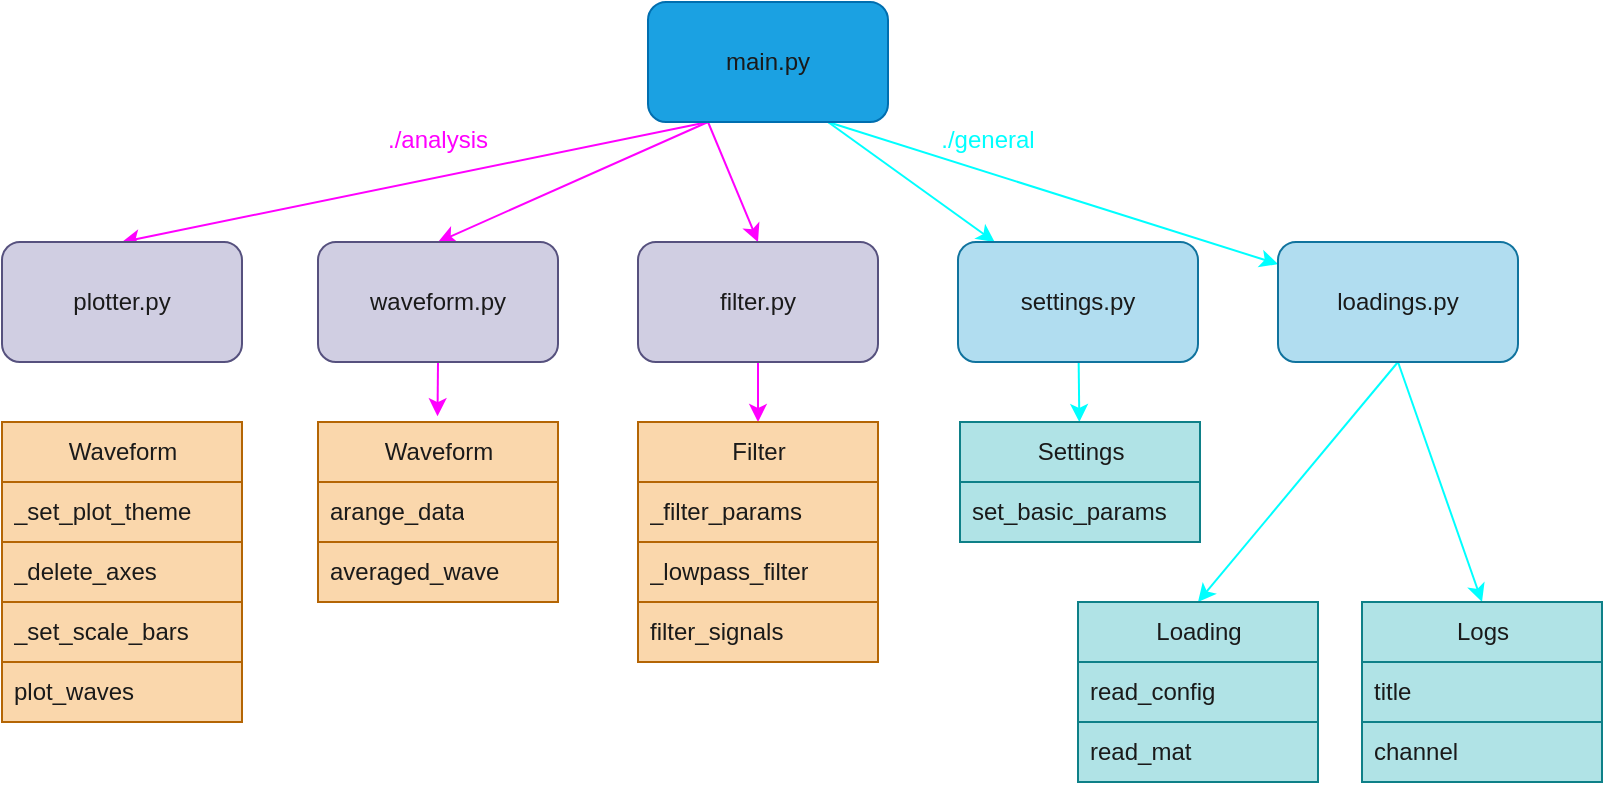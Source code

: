 <mxfile>
    <diagram id="C5RBs43oDa-KdzZeNtuy" name="Page-1">
        <mxGraphModel dx="1109" dy="593" grid="1" gridSize="10" guides="1" tooltips="1" connect="1" arrows="1" fold="1" page="1" pageScale="1" pageWidth="827" pageHeight="1169" math="0" shadow="0">
            <root>
                <mxCell id="WIyWlLk6GJQsqaUBKTNV-0"/>
                <mxCell id="WIyWlLk6GJQsqaUBKTNV-1" parent="WIyWlLk6GJQsqaUBKTNV-0"/>
                <mxCell id="8" value="" style="edgeStyle=none;html=1;fontColor=#1A1A1A;exitX=0.75;exitY=1;exitDx=0;exitDy=0;strokeColor=#00FFFF;" parent="WIyWlLk6GJQsqaUBKTNV-1" source="1" target="4" edge="1">
                    <mxGeometry relative="1" as="geometry"/>
                </mxCell>
                <mxCell id="10" value="" style="edgeStyle=none;html=1;fontColor=#1A1A1A;exitX=0.75;exitY=1;exitDx=0;exitDy=0;strokeColor=#00FFFF;" parent="WIyWlLk6GJQsqaUBKTNV-1" source="1" target="9" edge="1">
                    <mxGeometry relative="1" as="geometry"/>
                </mxCell>
                <mxCell id="48" style="edgeStyle=none;html=1;exitX=0.25;exitY=1;exitDx=0;exitDy=0;entryX=0.5;entryY=0;entryDx=0;entryDy=0;strokeColor=#FF00FF;fontColor=#00FFFF;" edge="1" parent="WIyWlLk6GJQsqaUBKTNV-1" source="1" target="42">
                    <mxGeometry relative="1" as="geometry"/>
                </mxCell>
                <mxCell id="49" style="edgeStyle=none;html=1;exitX=0.25;exitY=1;exitDx=0;exitDy=0;entryX=0.5;entryY=0;entryDx=0;entryDy=0;strokeColor=#FF00FF;fontColor=#00FFFF;" edge="1" parent="WIyWlLk6GJQsqaUBKTNV-1" source="1" target="43">
                    <mxGeometry relative="1" as="geometry"/>
                </mxCell>
                <mxCell id="50" style="edgeStyle=none;html=1;exitX=0.25;exitY=1;exitDx=0;exitDy=0;entryX=0.5;entryY=0;entryDx=0;entryDy=0;strokeColor=#FF00FF;fontColor=#00FFFF;" edge="1" parent="WIyWlLk6GJQsqaUBKTNV-1" source="1" target="45">
                    <mxGeometry relative="1" as="geometry"/>
                </mxCell>
                <mxCell id="1" value="main.py" style="rounded=1;whiteSpace=wrap;html=1;fillColor=#1ba1e2;fontColor=#1A1A1A;strokeColor=#006EAF;" parent="WIyWlLk6GJQsqaUBKTNV-1" vertex="1">
                    <mxGeometry x="340" y="40" width="120" height="60" as="geometry"/>
                </mxCell>
                <mxCell id="25" style="edgeStyle=none;html=1;exitX=0.5;exitY=1;exitDx=0;exitDy=0;entryX=0.5;entryY=0;entryDx=0;entryDy=0;fontColor=#1A1A1A;strokeColor=#00FFFF;" parent="WIyWlLk6GJQsqaUBKTNV-1" source="4" target="16" edge="1">
                    <mxGeometry relative="1" as="geometry"/>
                </mxCell>
                <mxCell id="27" style="edgeStyle=none;html=1;exitX=0.5;exitY=1;exitDx=0;exitDy=0;entryX=0.5;entryY=0;entryDx=0;entryDy=0;fontColor=#1A1A1A;strokeColor=#00FFFF;" parent="WIyWlLk6GJQsqaUBKTNV-1" source="4" target="11" edge="1">
                    <mxGeometry relative="1" as="geometry"/>
                </mxCell>
                <mxCell id="4" value="&lt;font&gt;loadings.py&lt;/font&gt;" style="rounded=1;whiteSpace=wrap;html=1;fillColor=#b1ddf0;strokeColor=#10739e;fontColor=#1A1A1A;" parent="WIyWlLk6GJQsqaUBKTNV-1" vertex="1">
                    <mxGeometry x="655" y="160" width="120" height="60" as="geometry"/>
                </mxCell>
                <mxCell id="38" style="edgeStyle=none;html=1;strokeColor=#00FFFF;" edge="1" parent="WIyWlLk6GJQsqaUBKTNV-1" source="9" target="36">
                    <mxGeometry relative="1" as="geometry"/>
                </mxCell>
                <mxCell id="9" value="settings.py" style="whiteSpace=wrap;html=1;rounded=1;fillColor=#b1ddf0;strokeColor=#10739e;fontColor=#1A1A1A;" parent="WIyWlLk6GJQsqaUBKTNV-1" vertex="1">
                    <mxGeometry x="495" y="160" width="120" height="60" as="geometry"/>
                </mxCell>
                <mxCell id="11" value="Logs" style="swimlane;fontStyle=0;childLayout=stackLayout;horizontal=1;startSize=30;horizontalStack=0;resizeParent=1;resizeParentMax=0;resizeLast=0;collapsible=1;marginBottom=0;html=1;fillColor=#b0e3e6;strokeColor=#0e8088;fontColor=#1A1A1A;" parent="WIyWlLk6GJQsqaUBKTNV-1" vertex="1">
                    <mxGeometry x="697" y="340" width="120" height="90" as="geometry"/>
                </mxCell>
                <mxCell id="12" value="title" style="text;strokeColor=#0e8088;fillColor=#b0e3e6;align=left;verticalAlign=middle;spacingLeft=4;spacingRight=4;overflow=hidden;points=[[0,0.5],[1,0.5]];portConstraint=eastwest;rotatable=0;html=1;fontColor=#1A1A1A;" parent="11" vertex="1">
                    <mxGeometry y="30" width="120" height="30" as="geometry"/>
                </mxCell>
                <mxCell id="13" value="channel" style="text;strokeColor=#0e8088;fillColor=#b0e3e6;align=left;verticalAlign=middle;spacingLeft=4;spacingRight=4;overflow=hidden;points=[[0,0.5],[1,0.5]];portConstraint=eastwest;rotatable=0;html=1;fontColor=#1A1A1A;" parent="11" vertex="1">
                    <mxGeometry y="60" width="120" height="30" as="geometry"/>
                </mxCell>
                <mxCell id="16" value="Loading" style="swimlane;fontStyle=0;childLayout=stackLayout;horizontal=1;startSize=30;horizontalStack=0;resizeParent=1;resizeParentMax=0;resizeLast=0;collapsible=1;marginBottom=0;html=1;fillColor=#b0e3e6;strokeColor=#0e8088;fontColor=#1A1A1A;" parent="WIyWlLk6GJQsqaUBKTNV-1" vertex="1">
                    <mxGeometry x="555" y="340" width="120" height="90" as="geometry"/>
                </mxCell>
                <mxCell id="17" value="read_config" style="text;strokeColor=#0e8088;fillColor=#b0e3e6;align=left;verticalAlign=middle;spacingLeft=4;spacingRight=4;overflow=hidden;points=[[0,0.5],[1,0.5]];portConstraint=eastwest;rotatable=0;html=1;fontColor=#1A1A1A;" parent="16" vertex="1">
                    <mxGeometry y="30" width="120" height="30" as="geometry"/>
                </mxCell>
                <mxCell id="18" value="read_mat" style="text;strokeColor=#0e8088;fillColor=#b0e3e6;align=left;verticalAlign=middle;spacingLeft=4;spacingRight=4;overflow=hidden;points=[[0,0.5],[1,0.5]];portConstraint=eastwest;rotatable=0;html=1;fontColor=#1A1A1A;" parent="16" vertex="1">
                    <mxGeometry y="60" width="120" height="30" as="geometry"/>
                </mxCell>
                <mxCell id="36" value="Settings" style="swimlane;fontStyle=0;childLayout=stackLayout;horizontal=1;startSize=30;horizontalStack=0;resizeParent=1;resizeParentMax=0;resizeLast=0;collapsible=1;marginBottom=0;html=1;fillColor=#b0e3e6;strokeColor=#0e8088;fontColor=#1A1A1A;" parent="WIyWlLk6GJQsqaUBKTNV-1" vertex="1">
                    <mxGeometry x="496" y="250" width="120" height="60" as="geometry"/>
                </mxCell>
                <mxCell id="37" value="set_basic_params" style="text;strokeColor=#0e8088;fillColor=#b0e3e6;align=left;verticalAlign=middle;spacingLeft=4;spacingRight=4;overflow=hidden;points=[[0,0.5],[1,0.5]];portConstraint=eastwest;rotatable=0;html=1;fontColor=#1A1A1A;" parent="36" vertex="1">
                    <mxGeometry y="30" width="120" height="30" as="geometry"/>
                </mxCell>
                <mxCell id="39" value="./general" style="text;html=1;strokeColor=none;fillColor=none;align=center;verticalAlign=middle;whiteSpace=wrap;rounded=0;fontColor=#00FFFF;" vertex="1" parent="WIyWlLk6GJQsqaUBKTNV-1">
                    <mxGeometry x="480" y="94" width="60" height="30" as="geometry"/>
                </mxCell>
                <mxCell id="52" style="edgeStyle=none;html=1;exitX=0.5;exitY=1;exitDx=0;exitDy=0;entryX=0.5;entryY=0;entryDx=0;entryDy=0;strokeColor=#FF00FF;fontColor=#1A1A1A;" edge="1" parent="WIyWlLk6GJQsqaUBKTNV-1" source="42" target="46">
                    <mxGeometry relative="1" as="geometry"/>
                </mxCell>
                <mxCell id="42" value="&lt;font color=&quot;#1a1a1a&quot;&gt;filter.py&lt;/font&gt;" style="rounded=1;whiteSpace=wrap;html=1;fillColor=#d0cee2;strokeColor=#56517e;" vertex="1" parent="WIyWlLk6GJQsqaUBKTNV-1">
                    <mxGeometry x="335" y="160" width="120" height="60" as="geometry"/>
                </mxCell>
                <mxCell id="59" style="edgeStyle=none;html=1;exitX=0.5;exitY=1;exitDx=0;exitDy=0;entryX=0.498;entryY=-0.032;entryDx=0;entryDy=0;entryPerimeter=0;strokeColor=#FF00FF;fontColor=#1A1A1A;" edge="1" parent="WIyWlLk6GJQsqaUBKTNV-1" source="43" target="55">
                    <mxGeometry relative="1" as="geometry"/>
                </mxCell>
                <mxCell id="43" value="&lt;font color=&quot;#1a1a1a&quot;&gt;waveform.py&lt;/font&gt;" style="rounded=1;whiteSpace=wrap;html=1;fillColor=#d0cee2;strokeColor=#56517e;" vertex="1" parent="WIyWlLk6GJQsqaUBKTNV-1">
                    <mxGeometry x="175" y="160" width="120" height="60" as="geometry"/>
                </mxCell>
                <mxCell id="45" value="&lt;font color=&quot;#1a1a1a&quot;&gt;plotter.py&lt;/font&gt;" style="rounded=1;whiteSpace=wrap;html=1;fillColor=#d0cee2;strokeColor=#56517e;" vertex="1" parent="WIyWlLk6GJQsqaUBKTNV-1">
                    <mxGeometry x="17" y="160" width="120" height="60" as="geometry"/>
                </mxCell>
                <mxCell id="46" value="Filter" style="swimlane;fontStyle=0;childLayout=stackLayout;horizontal=1;startSize=30;horizontalStack=0;resizeParent=1;resizeParentMax=0;resizeLast=0;collapsible=1;marginBottom=0;html=1;fillColor=#fad7ac;strokeColor=#b46504;fontColor=#1A1A1A;" vertex="1" parent="WIyWlLk6GJQsqaUBKTNV-1">
                    <mxGeometry x="335" y="250" width="120" height="120" as="geometry"/>
                </mxCell>
                <mxCell id="47" value="_filter_params" style="text;strokeColor=#b46504;fillColor=#fad7ac;align=left;verticalAlign=middle;spacingLeft=4;spacingRight=4;overflow=hidden;points=[[0,0.5],[1,0.5]];portConstraint=eastwest;rotatable=0;html=1;fontColor=#1A1A1A;" vertex="1" parent="46">
                    <mxGeometry y="30" width="120" height="30" as="geometry"/>
                </mxCell>
                <mxCell id="53" value="_lowpass_filter" style="text;strokeColor=#b46504;fillColor=#fad7ac;align=left;verticalAlign=middle;spacingLeft=4;spacingRight=4;overflow=hidden;points=[[0,0.5],[1,0.5]];portConstraint=eastwest;rotatable=0;html=1;fontColor=#1A1A1A;" vertex="1" parent="46">
                    <mxGeometry y="60" width="120" height="30" as="geometry"/>
                </mxCell>
                <mxCell id="54" value="filter_signals" style="text;strokeColor=#b46504;fillColor=#fad7ac;align=left;verticalAlign=middle;spacingLeft=4;spacingRight=4;overflow=hidden;points=[[0,0.5],[1,0.5]];portConstraint=eastwest;rotatable=0;html=1;fontColor=#1A1A1A;" vertex="1" parent="46">
                    <mxGeometry y="90" width="120" height="30" as="geometry"/>
                </mxCell>
                <mxCell id="51" value="./analysis" style="text;html=1;strokeColor=none;fillColor=none;align=center;verticalAlign=middle;whiteSpace=wrap;rounded=0;fontColor=#FF00FF;" vertex="1" parent="WIyWlLk6GJQsqaUBKTNV-1">
                    <mxGeometry x="205" y="94" width="60" height="30" as="geometry"/>
                </mxCell>
                <mxCell id="55" value="Waveform" style="swimlane;fontStyle=0;childLayout=stackLayout;horizontal=1;startSize=30;horizontalStack=0;resizeParent=1;resizeParentMax=0;resizeLast=0;collapsible=1;marginBottom=0;html=1;fillColor=#fad7ac;strokeColor=#b46504;fontColor=#1A1A1A;" vertex="1" parent="WIyWlLk6GJQsqaUBKTNV-1">
                    <mxGeometry x="175" y="250" width="120" height="90" as="geometry"/>
                </mxCell>
                <mxCell id="56" value="arange_data" style="text;strokeColor=#b46504;fillColor=#fad7ac;align=left;verticalAlign=middle;spacingLeft=4;spacingRight=4;overflow=hidden;points=[[0,0.5],[1,0.5]];portConstraint=eastwest;rotatable=0;html=1;fontColor=#1A1A1A;" vertex="1" parent="55">
                    <mxGeometry y="30" width="120" height="30" as="geometry"/>
                </mxCell>
                <mxCell id="57" value="averaged_wave" style="text;strokeColor=#b46504;fillColor=#fad7ac;align=left;verticalAlign=middle;spacingLeft=4;spacingRight=4;overflow=hidden;points=[[0,0.5],[1,0.5]];portConstraint=eastwest;rotatable=0;html=1;fontColor=#1A1A1A;" vertex="1" parent="55">
                    <mxGeometry y="60" width="120" height="30" as="geometry"/>
                </mxCell>
                <mxCell id="60" value="Waveform" style="swimlane;fontStyle=0;childLayout=stackLayout;horizontal=1;startSize=30;horizontalStack=0;resizeParent=1;resizeParentMax=0;resizeLast=0;collapsible=1;marginBottom=0;html=1;fillColor=#fad7ac;strokeColor=#b46504;fontColor=#1A1A1A;" vertex="1" parent="WIyWlLk6GJQsqaUBKTNV-1">
                    <mxGeometry x="17" y="250" width="120" height="150" as="geometry"/>
                </mxCell>
                <mxCell id="61" value="_set_plot_theme" style="text;strokeColor=#b46504;fillColor=#fad7ac;align=left;verticalAlign=middle;spacingLeft=4;spacingRight=4;overflow=hidden;points=[[0,0.5],[1,0.5]];portConstraint=eastwest;rotatable=0;html=1;fontColor=#1A1A1A;" vertex="1" parent="60">
                    <mxGeometry y="30" width="120" height="30" as="geometry"/>
                </mxCell>
                <mxCell id="62" value="_delete_axes" style="text;strokeColor=#b46504;fillColor=#fad7ac;align=left;verticalAlign=middle;spacingLeft=4;spacingRight=4;overflow=hidden;points=[[0,0.5],[1,0.5]];portConstraint=eastwest;rotatable=0;html=1;fontColor=#1A1A1A;" vertex="1" parent="60">
                    <mxGeometry y="60" width="120" height="30" as="geometry"/>
                </mxCell>
                <mxCell id="63" value="_set_scale_bars" style="text;strokeColor=#b46504;fillColor=#fad7ac;align=left;verticalAlign=middle;spacingLeft=4;spacingRight=4;overflow=hidden;points=[[0,0.5],[1,0.5]];portConstraint=eastwest;rotatable=0;html=1;fontColor=#1A1A1A;" vertex="1" parent="60">
                    <mxGeometry y="90" width="120" height="30" as="geometry"/>
                </mxCell>
                <mxCell id="64" value="plot_waves" style="text;strokeColor=#b46504;fillColor=#fad7ac;align=left;verticalAlign=middle;spacingLeft=4;spacingRight=4;overflow=hidden;points=[[0,0.5],[1,0.5]];portConstraint=eastwest;rotatable=0;html=1;fontColor=#1A1A1A;" vertex="1" parent="60">
                    <mxGeometry y="120" width="120" height="30" as="geometry"/>
                </mxCell>
            </root>
        </mxGraphModel>
    </diagram>
</mxfile>
